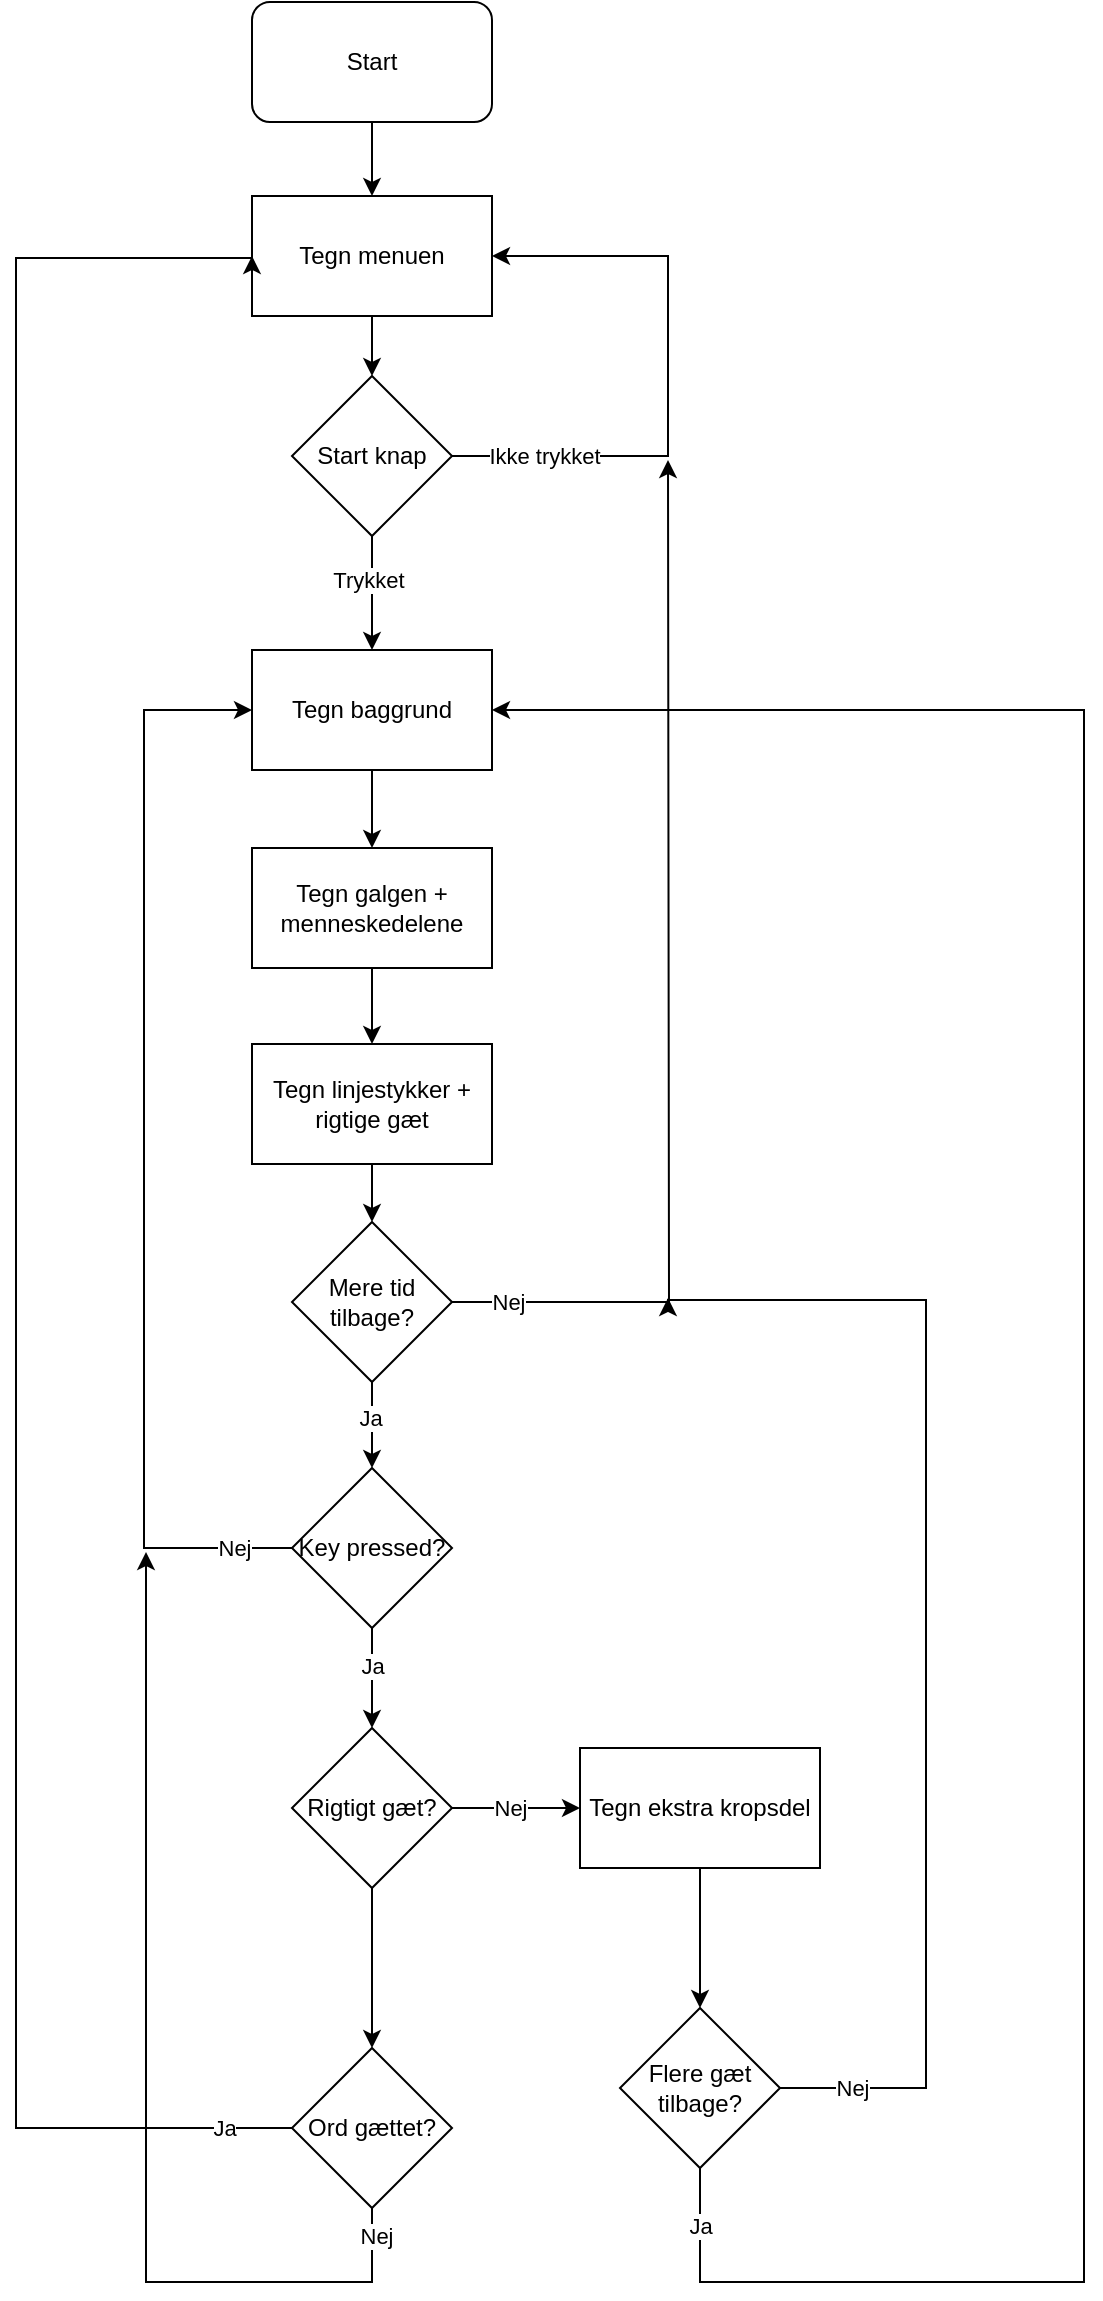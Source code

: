 <mxfile version="20.5.2" type="device"><diagram id="C5RBs43oDa-KdzZeNtuy" name="Page-1"><mxGraphModel dx="982" dy="568" grid="0" gridSize="10" guides="1" tooltips="1" connect="1" arrows="1" fold="1" page="1" pageScale="1" pageWidth="827" pageHeight="1169" math="0" shadow="0"><root><mxCell id="WIyWlLk6GJQsqaUBKTNV-0"/><mxCell id="WIyWlLk6GJQsqaUBKTNV-1" parent="WIyWlLk6GJQsqaUBKTNV-0"/><mxCell id="nK2VYvFokT52b3gbZxIT-6" value="" style="edgeStyle=orthogonalEdgeStyle;rounded=0;orthogonalLoop=1;jettySize=auto;html=1;" edge="1" parent="WIyWlLk6GJQsqaUBKTNV-1" source="nK2VYvFokT52b3gbZxIT-0" target="nK2VYvFokT52b3gbZxIT-5"><mxGeometry relative="1" as="geometry"/></mxCell><mxCell id="nK2VYvFokT52b3gbZxIT-0" value="Start" style="rounded=1;whiteSpace=wrap;html=1;" vertex="1" parent="WIyWlLk6GJQsqaUBKTNV-1"><mxGeometry x="354" y="37" width="120" height="60" as="geometry"/></mxCell><mxCell id="nK2VYvFokT52b3gbZxIT-8" value="" style="edgeStyle=orthogonalEdgeStyle;rounded=0;orthogonalLoop=1;jettySize=auto;html=1;" edge="1" parent="WIyWlLk6GJQsqaUBKTNV-1" source="nK2VYvFokT52b3gbZxIT-5" target="nK2VYvFokT52b3gbZxIT-7"><mxGeometry relative="1" as="geometry"/></mxCell><mxCell id="nK2VYvFokT52b3gbZxIT-5" value="Tegn menuen" style="rounded=0;whiteSpace=wrap;html=1;" vertex="1" parent="WIyWlLk6GJQsqaUBKTNV-1"><mxGeometry x="354" y="134" width="120" height="60" as="geometry"/></mxCell><mxCell id="nK2VYvFokT52b3gbZxIT-11" style="edgeStyle=orthogonalEdgeStyle;rounded=0;orthogonalLoop=1;jettySize=auto;html=1;exitX=1;exitY=0.5;exitDx=0;exitDy=0;entryX=1;entryY=0.5;entryDx=0;entryDy=0;" edge="1" parent="WIyWlLk6GJQsqaUBKTNV-1" source="nK2VYvFokT52b3gbZxIT-7" target="nK2VYvFokT52b3gbZxIT-5"><mxGeometry relative="1" as="geometry"><Array as="points"><mxPoint x="562" y="264"/><mxPoint x="562" y="164"/></Array></mxGeometry></mxCell><mxCell id="nK2VYvFokT52b3gbZxIT-12" value="Ikke trykket" style="edgeLabel;html=1;align=center;verticalAlign=middle;resizable=0;points=[];" vertex="1" connectable="0" parent="nK2VYvFokT52b3gbZxIT-11"><mxGeometry x="-0.761" y="2" relative="1" as="geometry"><mxPoint x="10" y="2" as="offset"/></mxGeometry></mxCell><mxCell id="nK2VYvFokT52b3gbZxIT-14" value="" style="edgeStyle=orthogonalEdgeStyle;rounded=0;orthogonalLoop=1;jettySize=auto;html=1;" edge="1" parent="WIyWlLk6GJQsqaUBKTNV-1" source="nK2VYvFokT52b3gbZxIT-7" target="nK2VYvFokT52b3gbZxIT-13"><mxGeometry relative="1" as="geometry"/></mxCell><mxCell id="nK2VYvFokT52b3gbZxIT-15" value="Trykket" style="edgeLabel;html=1;align=center;verticalAlign=middle;resizable=0;points=[];" vertex="1" connectable="0" parent="nK2VYvFokT52b3gbZxIT-14"><mxGeometry x="-0.223" y="-2" relative="1" as="geometry"><mxPoint as="offset"/></mxGeometry></mxCell><mxCell id="nK2VYvFokT52b3gbZxIT-7" value="Start knap" style="rhombus;whiteSpace=wrap;html=1;" vertex="1" parent="WIyWlLk6GJQsqaUBKTNV-1"><mxGeometry x="374" y="224" width="80" height="80" as="geometry"/></mxCell><mxCell id="nK2VYvFokT52b3gbZxIT-17" value="" style="edgeStyle=orthogonalEdgeStyle;rounded=0;orthogonalLoop=1;jettySize=auto;html=1;" edge="1" parent="WIyWlLk6GJQsqaUBKTNV-1" source="nK2VYvFokT52b3gbZxIT-13" target="nK2VYvFokT52b3gbZxIT-16"><mxGeometry relative="1" as="geometry"/></mxCell><mxCell id="nK2VYvFokT52b3gbZxIT-13" value="Tegn baggrund" style="whiteSpace=wrap;html=1;" vertex="1" parent="WIyWlLk6GJQsqaUBKTNV-1"><mxGeometry x="354" y="361" width="120" height="60" as="geometry"/></mxCell><mxCell id="nK2VYvFokT52b3gbZxIT-19" value="" style="edgeStyle=orthogonalEdgeStyle;rounded=0;orthogonalLoop=1;jettySize=auto;html=1;" edge="1" parent="WIyWlLk6GJQsqaUBKTNV-1" source="nK2VYvFokT52b3gbZxIT-16" target="nK2VYvFokT52b3gbZxIT-18"><mxGeometry relative="1" as="geometry"/></mxCell><mxCell id="nK2VYvFokT52b3gbZxIT-16" value="Tegn galgen + menneskedelene" style="whiteSpace=wrap;html=1;" vertex="1" parent="WIyWlLk6GJQsqaUBKTNV-1"><mxGeometry x="354" y="460" width="120" height="60" as="geometry"/></mxCell><mxCell id="nK2VYvFokT52b3gbZxIT-21" value="" style="edgeStyle=orthogonalEdgeStyle;rounded=0;orthogonalLoop=1;jettySize=auto;html=1;" edge="1" parent="WIyWlLk6GJQsqaUBKTNV-1" source="nK2VYvFokT52b3gbZxIT-18" target="nK2VYvFokT52b3gbZxIT-20"><mxGeometry relative="1" as="geometry"/></mxCell><mxCell id="nK2VYvFokT52b3gbZxIT-18" value="Tegn linjestykker + rigtige gæt" style="whiteSpace=wrap;html=1;" vertex="1" parent="WIyWlLk6GJQsqaUBKTNV-1"><mxGeometry x="354" y="558" width="120" height="60" as="geometry"/></mxCell><mxCell id="nK2VYvFokT52b3gbZxIT-23" value="Ja" style="edgeStyle=orthogonalEdgeStyle;rounded=0;orthogonalLoop=1;jettySize=auto;html=1;exitX=0.5;exitY=1;exitDx=0;exitDy=0;entryX=0.5;entryY=0;entryDx=0;entryDy=0;" edge="1" parent="WIyWlLk6GJQsqaUBKTNV-1" source="nK2VYvFokT52b3gbZxIT-20" target="nK2VYvFokT52b3gbZxIT-22"><mxGeometry x="-0.163" y="-1" relative="1" as="geometry"><mxPoint as="offset"/></mxGeometry></mxCell><mxCell id="nK2VYvFokT52b3gbZxIT-27" style="edgeStyle=orthogonalEdgeStyle;rounded=0;orthogonalLoop=1;jettySize=auto;html=1;exitX=1;exitY=0.5;exitDx=0;exitDy=0;" edge="1" parent="WIyWlLk6GJQsqaUBKTNV-1" source="nK2VYvFokT52b3gbZxIT-20"><mxGeometry relative="1" as="geometry"><mxPoint x="562" y="266" as="targetPoint"/></mxGeometry></mxCell><mxCell id="nK2VYvFokT52b3gbZxIT-28" value="Nej" style="edgeLabel;html=1;align=center;verticalAlign=middle;resizable=0;points=[];" vertex="1" connectable="0" parent="nK2VYvFokT52b3gbZxIT-27"><mxGeometry x="-0.857" y="1" relative="1" as="geometry"><mxPoint x="-10" y="1" as="offset"/></mxGeometry></mxCell><mxCell id="nK2VYvFokT52b3gbZxIT-20" value="Mere tid tilbage?" style="rhombus;whiteSpace=wrap;html=1;" vertex="1" parent="WIyWlLk6GJQsqaUBKTNV-1"><mxGeometry x="374" y="647" width="80" height="80" as="geometry"/></mxCell><mxCell id="nK2VYvFokT52b3gbZxIT-30" style="edgeStyle=orthogonalEdgeStyle;rounded=0;orthogonalLoop=1;jettySize=auto;html=1;exitX=0;exitY=0.5;exitDx=0;exitDy=0;entryX=0;entryY=0.5;entryDx=0;entryDy=0;" edge="1" parent="WIyWlLk6GJQsqaUBKTNV-1" source="nK2VYvFokT52b3gbZxIT-22" target="nK2VYvFokT52b3gbZxIT-13"><mxGeometry relative="1" as="geometry"><mxPoint x="279" y="388" as="targetPoint"/><Array as="points"><mxPoint x="300" y="810"/><mxPoint x="300" y="391"/></Array></mxGeometry></mxCell><mxCell id="nK2VYvFokT52b3gbZxIT-31" value="Nej" style="edgeLabel;html=1;align=center;verticalAlign=middle;resizable=0;points=[];" vertex="1" connectable="0" parent="nK2VYvFokT52b3gbZxIT-30"><mxGeometry x="-0.889" relative="1" as="geometry"><mxPoint x="1" as="offset"/></mxGeometry></mxCell><mxCell id="nK2VYvFokT52b3gbZxIT-33" value="" style="edgeStyle=orthogonalEdgeStyle;rounded=0;orthogonalLoop=1;jettySize=auto;html=1;" edge="1" parent="WIyWlLk6GJQsqaUBKTNV-1" source="nK2VYvFokT52b3gbZxIT-22" target="nK2VYvFokT52b3gbZxIT-32"><mxGeometry relative="1" as="geometry"/></mxCell><mxCell id="nK2VYvFokT52b3gbZxIT-34" value="Ja" style="edgeLabel;html=1;align=center;verticalAlign=middle;resizable=0;points=[];" vertex="1" connectable="0" parent="nK2VYvFokT52b3gbZxIT-33"><mxGeometry x="-0.307" y="2" relative="1" as="geometry"><mxPoint x="-2" y="1" as="offset"/></mxGeometry></mxCell><mxCell id="nK2VYvFokT52b3gbZxIT-22" value="Key pressed?" style="rhombus;whiteSpace=wrap;html=1;" vertex="1" parent="WIyWlLk6GJQsqaUBKTNV-1"><mxGeometry x="374" y="770" width="80" height="80" as="geometry"/></mxCell><mxCell id="nK2VYvFokT52b3gbZxIT-36" value="" style="edgeStyle=orthogonalEdgeStyle;rounded=0;orthogonalLoop=1;jettySize=auto;html=1;" edge="1" parent="WIyWlLk6GJQsqaUBKTNV-1" source="nK2VYvFokT52b3gbZxIT-32" target="nK2VYvFokT52b3gbZxIT-35"><mxGeometry relative="1" as="geometry"/></mxCell><mxCell id="nK2VYvFokT52b3gbZxIT-37" value="Nej" style="edgeLabel;html=1;align=center;verticalAlign=middle;resizable=0;points=[];" vertex="1" connectable="0" parent="nK2VYvFokT52b3gbZxIT-36"><mxGeometry x="0.184" y="-2" relative="1" as="geometry"><mxPoint x="-9" y="-2" as="offset"/></mxGeometry></mxCell><mxCell id="nK2VYvFokT52b3gbZxIT-63" value="" style="edgeStyle=orthogonalEdgeStyle;rounded=0;orthogonalLoop=1;jettySize=auto;html=1;" edge="1" parent="WIyWlLk6GJQsqaUBKTNV-1" source="nK2VYvFokT52b3gbZxIT-32" target="nK2VYvFokT52b3gbZxIT-62"><mxGeometry relative="1" as="geometry"/></mxCell><mxCell id="nK2VYvFokT52b3gbZxIT-32" value="Rigtigt gæt?" style="rhombus;whiteSpace=wrap;html=1;" vertex="1" parent="WIyWlLk6GJQsqaUBKTNV-1"><mxGeometry x="374" y="900" width="80" height="80" as="geometry"/></mxCell><mxCell id="nK2VYvFokT52b3gbZxIT-41" value="" style="edgeStyle=orthogonalEdgeStyle;rounded=0;orthogonalLoop=1;jettySize=auto;html=1;" edge="1" parent="WIyWlLk6GJQsqaUBKTNV-1" source="nK2VYvFokT52b3gbZxIT-35" target="nK2VYvFokT52b3gbZxIT-40"><mxGeometry relative="1" as="geometry"/></mxCell><mxCell id="nK2VYvFokT52b3gbZxIT-35" value="Tegn ekstra kropsdel" style="whiteSpace=wrap;html=1;" vertex="1" parent="WIyWlLk6GJQsqaUBKTNV-1"><mxGeometry x="518" y="910" width="120" height="60" as="geometry"/></mxCell><mxCell id="nK2VYvFokT52b3gbZxIT-43" style="edgeStyle=orthogonalEdgeStyle;rounded=0;orthogonalLoop=1;jettySize=auto;html=1;" edge="1" parent="WIyWlLk6GJQsqaUBKTNV-1" source="nK2VYvFokT52b3gbZxIT-40"><mxGeometry relative="1" as="geometry"><mxPoint x="562" y="685" as="targetPoint"/><Array as="points"><mxPoint x="691" y="1080"/><mxPoint x="691" y="686"/><mxPoint x="562" y="686"/></Array></mxGeometry></mxCell><mxCell id="nK2VYvFokT52b3gbZxIT-44" value="Nej" style="edgeLabel;html=1;align=center;verticalAlign=middle;resizable=0;points=[];" vertex="1" connectable="0" parent="nK2VYvFokT52b3gbZxIT-43"><mxGeometry x="-0.917" y="-2" relative="1" as="geometry"><mxPoint x="11" y="-2" as="offset"/></mxGeometry></mxCell><mxCell id="nK2VYvFokT52b3gbZxIT-58" style="edgeStyle=orthogonalEdgeStyle;rounded=0;orthogonalLoop=1;jettySize=auto;html=1;entryX=1;entryY=0.5;entryDx=0;entryDy=0;" edge="1" parent="WIyWlLk6GJQsqaUBKTNV-1" source="nK2VYvFokT52b3gbZxIT-40" target="nK2VYvFokT52b3gbZxIT-13"><mxGeometry relative="1" as="geometry"><mxPoint x="760" y="430" as="targetPoint"/><Array as="points"><mxPoint x="578" y="1177"/><mxPoint x="770" y="1177"/><mxPoint x="770" y="391"/></Array></mxGeometry></mxCell><mxCell id="nK2VYvFokT52b3gbZxIT-59" value="Ja" style="edgeLabel;html=1;align=center;verticalAlign=middle;resizable=0;points=[];" vertex="1" connectable="0" parent="nK2VYvFokT52b3gbZxIT-58"><mxGeometry x="-0.938" y="-3" relative="1" as="geometry"><mxPoint x="3" y="-13" as="offset"/></mxGeometry></mxCell><mxCell id="nK2VYvFokT52b3gbZxIT-40" value="Flere gæt tilbage?" style="rhombus;whiteSpace=wrap;html=1;" vertex="1" parent="WIyWlLk6GJQsqaUBKTNV-1"><mxGeometry x="538" y="1040" width="80" height="80" as="geometry"/></mxCell><mxCell id="nK2VYvFokT52b3gbZxIT-65" style="edgeStyle=orthogonalEdgeStyle;rounded=0;orthogonalLoop=1;jettySize=auto;html=1;entryX=0;entryY=0.5;entryDx=0;entryDy=0;" edge="1" parent="WIyWlLk6GJQsqaUBKTNV-1" source="nK2VYvFokT52b3gbZxIT-62" target="nK2VYvFokT52b3gbZxIT-5"><mxGeometry relative="1" as="geometry"><mxPoint x="130.0" y="201.0" as="targetPoint"/><Array as="points"><mxPoint x="236" y="1100"/><mxPoint x="236" y="165"/></Array></mxGeometry></mxCell><mxCell id="nK2VYvFokT52b3gbZxIT-66" value="Ja" style="edgeLabel;html=1;align=center;verticalAlign=middle;resizable=0;points=[];" vertex="1" connectable="0" parent="nK2VYvFokT52b3gbZxIT-65"><mxGeometry x="-0.943" y="-4" relative="1" as="geometry"><mxPoint y="4" as="offset"/></mxGeometry></mxCell><mxCell id="nK2VYvFokT52b3gbZxIT-70" style="edgeStyle=orthogonalEdgeStyle;rounded=0;orthogonalLoop=1;jettySize=auto;html=1;" edge="1" parent="WIyWlLk6GJQsqaUBKTNV-1" source="nK2VYvFokT52b3gbZxIT-62"><mxGeometry relative="1" as="geometry"><mxPoint x="301" y="812" as="targetPoint"/><Array as="points"><mxPoint x="414" y="1177"/><mxPoint x="301" y="1177"/></Array></mxGeometry></mxCell><mxCell id="nK2VYvFokT52b3gbZxIT-71" value="Nej" style="edgeLabel;html=1;align=center;verticalAlign=middle;resizable=0;points=[];" vertex="1" connectable="0" parent="nK2VYvFokT52b3gbZxIT-70"><mxGeometry x="-0.948" y="2" relative="1" as="geometry"><mxPoint as="offset"/></mxGeometry></mxCell><mxCell id="nK2VYvFokT52b3gbZxIT-62" value="Ord gættet?" style="rhombus;whiteSpace=wrap;html=1;" vertex="1" parent="WIyWlLk6GJQsqaUBKTNV-1"><mxGeometry x="374" y="1060" width="80" height="80" as="geometry"/></mxCell></root></mxGraphModel></diagram></mxfile>